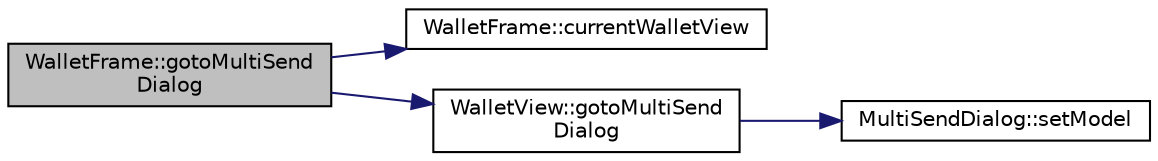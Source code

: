 digraph "WalletFrame::gotoMultiSendDialog"
{
  edge [fontname="Helvetica",fontsize="10",labelfontname="Helvetica",labelfontsize="10"];
  node [fontname="Helvetica",fontsize="10",shape=record];
  rankdir="LR";
  Node277 [label="WalletFrame::gotoMultiSend\lDialog",height=0.2,width=0.4,color="black", fillcolor="grey75", style="filled", fontcolor="black"];
  Node277 -> Node278 [color="midnightblue",fontsize="10",style="solid",fontname="Helvetica"];
  Node278 [label="WalletFrame::currentWalletView",height=0.2,width=0.4,color="black", fillcolor="white", style="filled",URL="$class_wallet_frame.html#a026798332d142b693e4f1820185d3f1c"];
  Node277 -> Node279 [color="midnightblue",fontsize="10",style="solid",fontname="Helvetica"];
  Node279 [label="WalletView::gotoMultiSend\lDialog",height=0.2,width=0.4,color="black", fillcolor="white", style="filled",URL="$class_wallet_view.html#abddf68fced738b62ad65d4e86ef54c4c",tooltip="Show MultiSend Dialog. "];
  Node279 -> Node280 [color="midnightblue",fontsize="10",style="solid",fontname="Helvetica"];
  Node280 [label="MultiSendDialog::setModel",height=0.2,width=0.4,color="black", fillcolor="white", style="filled",URL="$class_multi_send_dialog.html#aef8d0e5e3399fa8053ab5a0e38eae152"];
}
